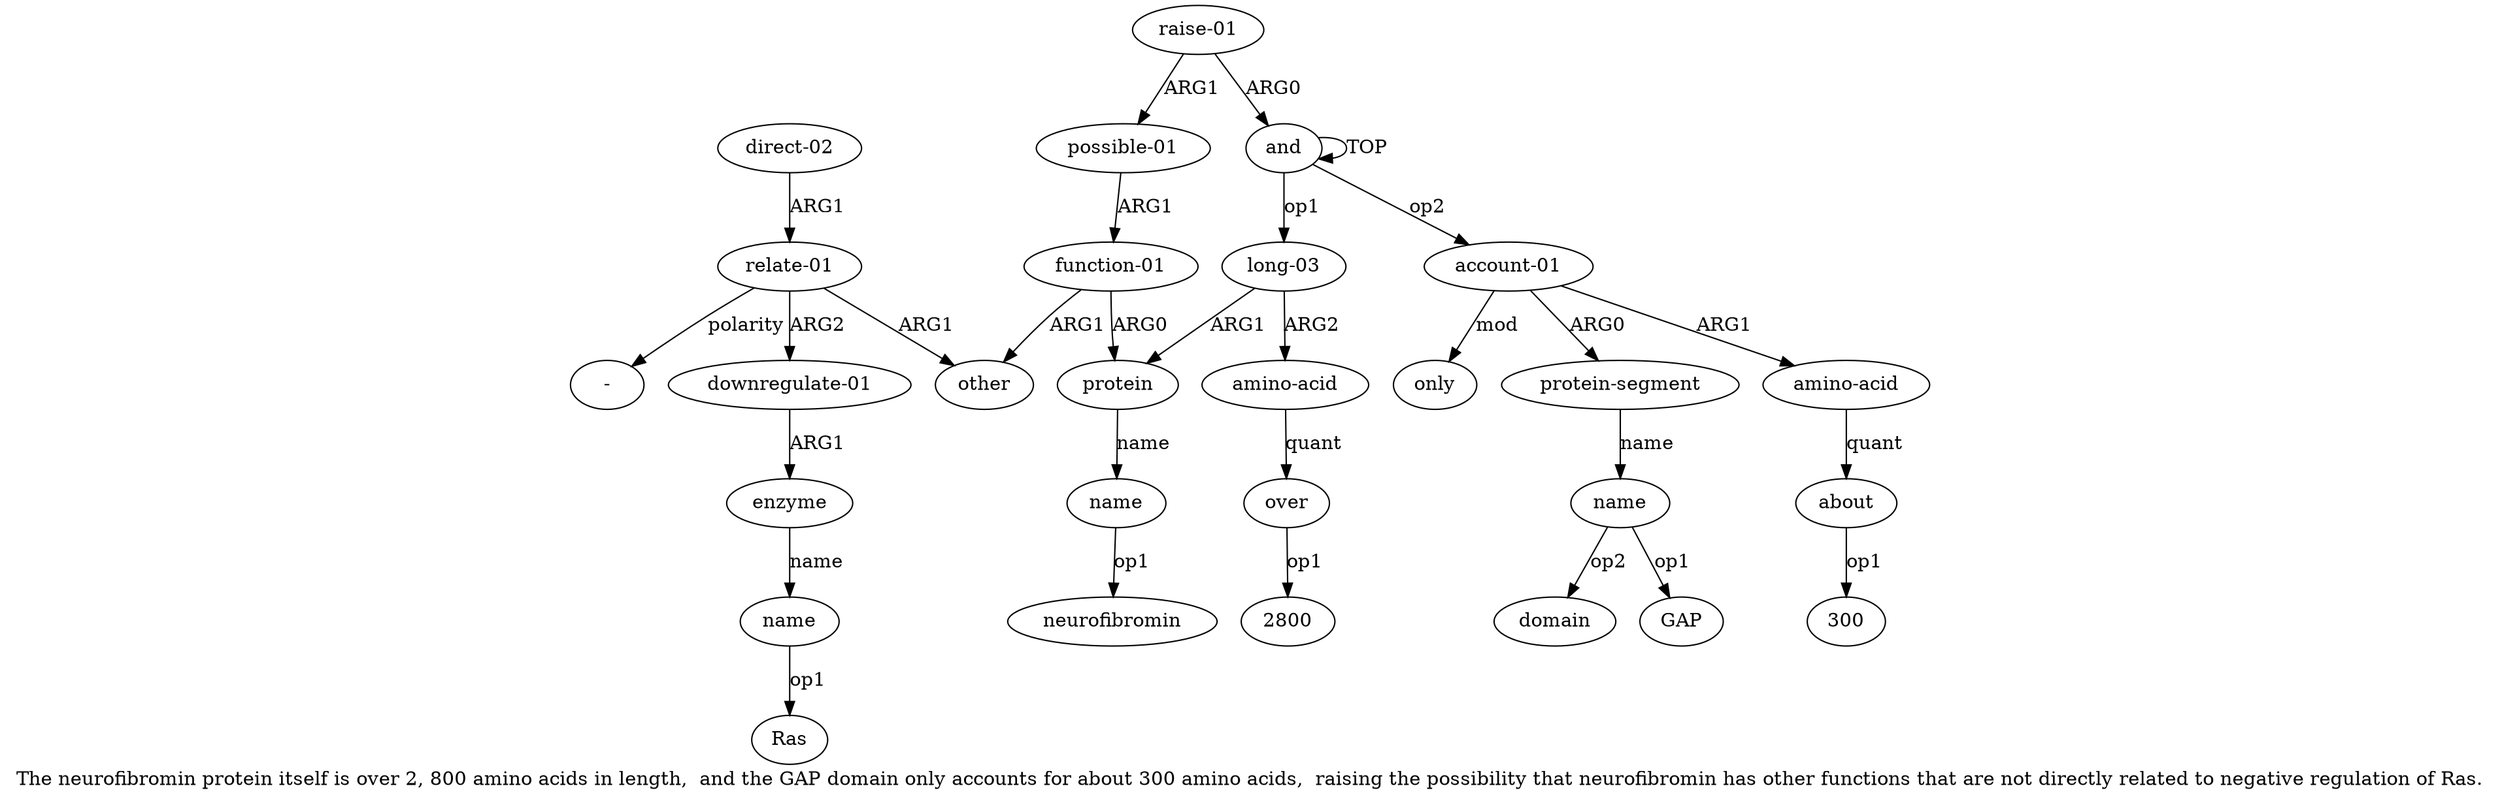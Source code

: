 digraph  {
	graph [label="The neurofibromin protein itself is over 2, 800 amino acids in length,  and the GAP domain only accounts for about 300 amino acids,  \
raising the possibility that neurofibromin has other functions that are not directly related to negative regulation of Ras."];
	node [label="\N"];
	a20	 [color=black,
		gold_ind=20,
		gold_label="direct-02",
		label="direct-02",
		test_ind=20,
		test_label="direct-02"];
	a16	 [color=black,
		gold_ind=16,
		gold_label="relate-01",
		label="relate-01",
		test_ind=16,
		test_label="relate-01"];
	a20 -> a16 [key=0,
	color=black,
	gold_label=ARG1,
	label=ARG1,
	test_label=ARG1];
"a16 -" [color=black,
	gold_ind=-1,
	gold_label="-",
	label="-",
	test_ind=-1,
	test_label="-"];
"a5 2800" [color=black,
	gold_ind=-1,
	gold_label=2800,
	label=2800,
	test_ind=-1,
	test_label=2800];
"a8 GAP" [color=black,
	gold_ind=-1,
	gold_label=GAP,
	label=GAP,
	test_ind=-1,
	test_label=GAP];
"a3 neurofibromin" [color=black,
	gold_ind=-1,
	gold_label=neurofibromin,
	label=neurofibromin,
	test_ind=-1,
	test_label=neurofibromin];
a15 [color=black,
	gold_ind=15,
	gold_label=other,
	label=other,
	test_ind=15,
	test_label=other];
a14 [color=black,
	gold_ind=14,
	gold_label="function-01",
	label="function-01",
	test_ind=14,
	test_label="function-01"];
a14 -> a15 [key=0,
color=black,
gold_label=ARG1,
label=ARG1,
test_label=ARG1];
a2 [color=black,
gold_ind=2,
gold_label=protein,
label=protein,
test_ind=2,
test_label=protein];
a14 -> a2 [key=0,
color=black,
gold_label=ARG0,
label=ARG0,
test_label=ARG0];
a17 [color=black,
gold_ind=17,
gold_label="downregulate-01",
label="downregulate-01",
test_ind=17,
test_label="downregulate-01"];
a18 [color=black,
gold_ind=18,
gold_label=enzyme,
label=enzyme,
test_ind=18,
test_label=enzyme];
a17 -> a18 [key=0,
color=black,
gold_label=ARG1,
label=ARG1,
test_label=ARG1];
a16 -> "a16 -" [key=0,
color=black,
gold_label=polarity,
label=polarity,
test_label=polarity];
a16 -> a15 [key=0,
color=black,
gold_label=ARG1,
label=ARG1,
test_label=ARG1];
a16 -> a17 [key=0,
color=black,
gold_label=ARG2,
label=ARG2,
test_label=ARG2];
a11 [color=black,
gold_ind=11,
gold_label=only,
label=only,
test_ind=11,
test_label=only];
a10 [color=black,
gold_ind=10,
gold_label=about,
label=about,
test_ind=10,
test_label=about];
"a10 300" [color=black,
gold_ind=-1,
gold_label=300,
label=300,
test_ind=-1,
test_label=300];
a10 -> "a10 300" [key=0,
color=black,
gold_label=op1,
label=op1,
test_label=op1];
a13 [color=black,
gold_ind=13,
gold_label="possible-01",
label="possible-01",
test_ind=13,
test_label="possible-01"];
a13 -> a14 [key=0,
color=black,
gold_label=ARG1,
label=ARG1,
test_label=ARG1];
a12 [color=black,
gold_ind=12,
gold_label="raise-01",
label="raise-01",
test_ind=12,
test_label="raise-01"];
a12 -> a13 [key=0,
color=black,
gold_label=ARG1,
label=ARG1,
test_label=ARG1];
a0 [color=black,
gold_ind=0,
gold_label=and,
label=and,
test_ind=0,
test_label=and];
a12 -> a0 [key=0,
color=black,
gold_label=ARG0,
label=ARG0,
test_label=ARG0];
a19 [color=black,
gold_ind=19,
gold_label=name,
label=name,
test_ind=19,
test_label=name];
"a19 Ras" [color=black,
gold_ind=-1,
gold_label=Ras,
label=Ras,
test_ind=-1,
test_label=Ras];
a19 -> "a19 Ras" [key=0,
color=black,
gold_label=op1,
label=op1,
test_label=op1];
a18 -> a19 [key=0,
color=black,
gold_label=name,
label=name,
test_label=name];
a1 [color=black,
gold_ind=1,
gold_label="long-03",
label="long-03",
test_ind=1,
test_label="long-03"];
a1 -> a2 [key=0,
color=black,
gold_label=ARG1,
label=ARG1,
test_label=ARG1];
a4 [color=black,
gold_ind=4,
gold_label="amino-acid",
label="amino-acid",
test_ind=4,
test_label="amino-acid"];
a1 -> a4 [key=0,
color=black,
gold_label=ARG2,
label=ARG2,
test_label=ARG2];
a0 -> a1 [key=0,
color=black,
gold_label=op1,
label=op1,
test_label=op1];
a0 -> a0 [key=0,
color=black,
gold_label=TOP,
label=TOP,
test_label=TOP];
a6 [color=black,
gold_ind=6,
gold_label="account-01",
label="account-01",
test_ind=6,
test_label="account-01"];
a0 -> a6 [key=0,
color=black,
gold_label=op2,
label=op2,
test_label=op2];
a3 [color=black,
gold_ind=3,
gold_label=name,
label=name,
test_ind=3,
test_label=name];
a3 -> "a3 neurofibromin" [key=0,
color=black,
gold_label=op1,
label=op1,
test_label=op1];
a2 -> a3 [key=0,
color=black,
gold_label=name,
label=name,
test_label=name];
a5 [color=black,
gold_ind=5,
gold_label=over,
label=over,
test_ind=5,
test_label=over];
a5 -> "a5 2800" [key=0,
color=black,
gold_label=op1,
label=op1,
test_label=op1];
a4 -> a5 [key=0,
color=black,
gold_label=quant,
label=quant,
test_label=quant];
a7 [color=black,
gold_ind=7,
gold_label="protein-segment",
label="protein-segment",
test_ind=7,
test_label="protein-segment"];
a8 [color=black,
gold_ind=8,
gold_label=name,
label=name,
test_ind=8,
test_label=name];
a7 -> a8 [key=0,
color=black,
gold_label=name,
label=name,
test_label=name];
a6 -> a11 [key=0,
color=black,
gold_label=mod,
label=mod,
test_label=mod];
a6 -> a7 [key=0,
color=black,
gold_label=ARG0,
label=ARG0,
test_label=ARG0];
a9 [color=black,
gold_ind=9,
gold_label="amino-acid",
label="amino-acid",
test_ind=9,
test_label="amino-acid"];
a6 -> a9 [key=0,
color=black,
gold_label=ARG1,
label=ARG1,
test_label=ARG1];
a9 -> a10 [key=0,
color=black,
gold_label=quant,
label=quant,
test_label=quant];
a8 -> "a8 GAP" [key=0,
color=black,
gold_label=op1,
label=op1,
test_label=op1];
"a8 domain" [color=black,
gold_ind=-1,
gold_label=domain,
label=domain,
test_ind=-1,
test_label=domain];
a8 -> "a8 domain" [key=0,
color=black,
gold_label=op2,
label=op2,
test_label=op2];
}
